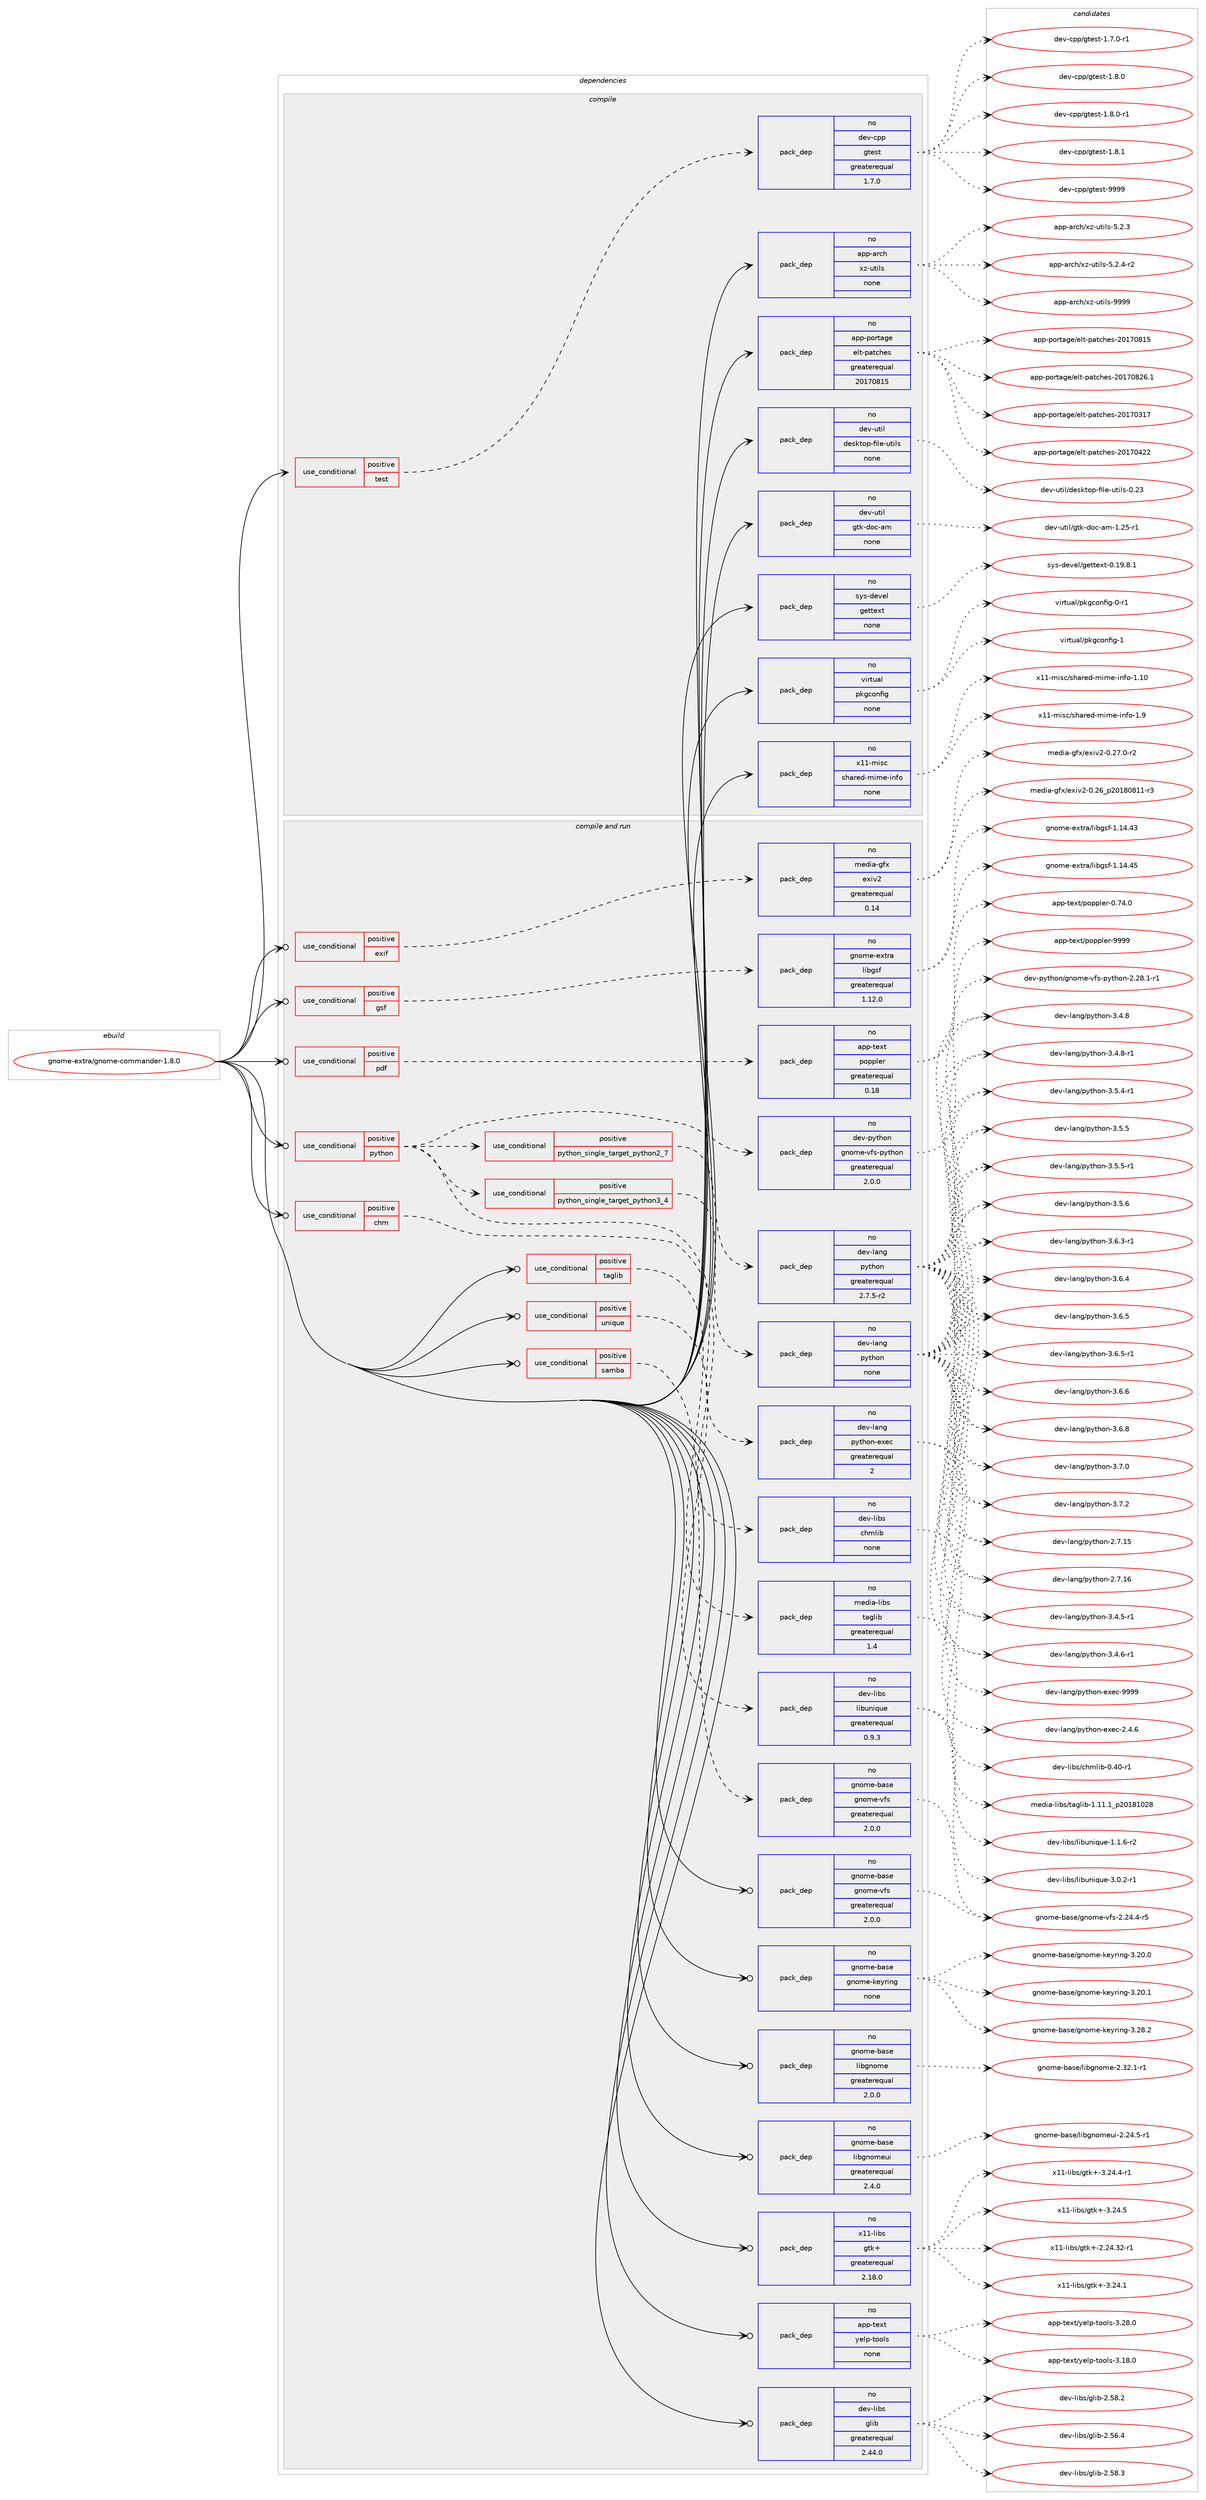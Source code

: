 digraph prolog {

# *************
# Graph options
# *************

newrank=true;
concentrate=true;
compound=true;
graph [rankdir=LR,fontname=Helvetica,fontsize=10,ranksep=1.5];#, ranksep=2.5, nodesep=0.2];
edge  [arrowhead=vee];
node  [fontname=Helvetica,fontsize=10];

# **********
# The ebuild
# **********

subgraph cluster_leftcol {
color=gray;
rank=same;
label=<<i>ebuild</i>>;
id [label="gnome-extra/gnome-commander-1.8.0", color=red, width=4, href="../gnome-extra/gnome-commander-1.8.0.svg"];
}

# ****************
# The dependencies
# ****************

subgraph cluster_midcol {
color=gray;
label=<<i>dependencies</i>>;
subgraph cluster_compile {
fillcolor="#eeeeee";
style=filled;
label=<<i>compile</i>>;
subgraph cond427983 {
dependency1567020 [label=<<TABLE BORDER="0" CELLBORDER="1" CELLSPACING="0" CELLPADDING="4"><TR><TD ROWSPAN="3" CELLPADDING="10">use_conditional</TD></TR><TR><TD>positive</TD></TR><TR><TD>test</TD></TR></TABLE>>, shape=none, color=red];
subgraph pack1114824 {
dependency1567021 [label=<<TABLE BORDER="0" CELLBORDER="1" CELLSPACING="0" CELLPADDING="4" WIDTH="220"><TR><TD ROWSPAN="6" CELLPADDING="30">pack_dep</TD></TR><TR><TD WIDTH="110">no</TD></TR><TR><TD>dev-cpp</TD></TR><TR><TD>gtest</TD></TR><TR><TD>greaterequal</TD></TR><TR><TD>1.7.0</TD></TR></TABLE>>, shape=none, color=blue];
}
dependency1567020:e -> dependency1567021:w [weight=20,style="dashed",arrowhead="vee"];
}
id:e -> dependency1567020:w [weight=20,style="solid",arrowhead="vee"];
subgraph pack1114825 {
dependency1567022 [label=<<TABLE BORDER="0" CELLBORDER="1" CELLSPACING="0" CELLPADDING="4" WIDTH="220"><TR><TD ROWSPAN="6" CELLPADDING="30">pack_dep</TD></TR><TR><TD WIDTH="110">no</TD></TR><TR><TD>app-arch</TD></TR><TR><TD>xz-utils</TD></TR><TR><TD>none</TD></TR><TR><TD></TD></TR></TABLE>>, shape=none, color=blue];
}
id:e -> dependency1567022:w [weight=20,style="solid",arrowhead="vee"];
subgraph pack1114826 {
dependency1567023 [label=<<TABLE BORDER="0" CELLBORDER="1" CELLSPACING="0" CELLPADDING="4" WIDTH="220"><TR><TD ROWSPAN="6" CELLPADDING="30">pack_dep</TD></TR><TR><TD WIDTH="110">no</TD></TR><TR><TD>app-portage</TD></TR><TR><TD>elt-patches</TD></TR><TR><TD>greaterequal</TD></TR><TR><TD>20170815</TD></TR></TABLE>>, shape=none, color=blue];
}
id:e -> dependency1567023:w [weight=20,style="solid",arrowhead="vee"];
subgraph pack1114827 {
dependency1567024 [label=<<TABLE BORDER="0" CELLBORDER="1" CELLSPACING="0" CELLPADDING="4" WIDTH="220"><TR><TD ROWSPAN="6" CELLPADDING="30">pack_dep</TD></TR><TR><TD WIDTH="110">no</TD></TR><TR><TD>dev-util</TD></TR><TR><TD>desktop-file-utils</TD></TR><TR><TD>none</TD></TR><TR><TD></TD></TR></TABLE>>, shape=none, color=blue];
}
id:e -> dependency1567024:w [weight=20,style="solid",arrowhead="vee"];
subgraph pack1114828 {
dependency1567025 [label=<<TABLE BORDER="0" CELLBORDER="1" CELLSPACING="0" CELLPADDING="4" WIDTH="220"><TR><TD ROWSPAN="6" CELLPADDING="30">pack_dep</TD></TR><TR><TD WIDTH="110">no</TD></TR><TR><TD>dev-util</TD></TR><TR><TD>gtk-doc-am</TD></TR><TR><TD>none</TD></TR><TR><TD></TD></TR></TABLE>>, shape=none, color=blue];
}
id:e -> dependency1567025:w [weight=20,style="solid",arrowhead="vee"];
subgraph pack1114829 {
dependency1567026 [label=<<TABLE BORDER="0" CELLBORDER="1" CELLSPACING="0" CELLPADDING="4" WIDTH="220"><TR><TD ROWSPAN="6" CELLPADDING="30">pack_dep</TD></TR><TR><TD WIDTH="110">no</TD></TR><TR><TD>sys-devel</TD></TR><TR><TD>gettext</TD></TR><TR><TD>none</TD></TR><TR><TD></TD></TR></TABLE>>, shape=none, color=blue];
}
id:e -> dependency1567026:w [weight=20,style="solid",arrowhead="vee"];
subgraph pack1114830 {
dependency1567027 [label=<<TABLE BORDER="0" CELLBORDER="1" CELLSPACING="0" CELLPADDING="4" WIDTH="220"><TR><TD ROWSPAN="6" CELLPADDING="30">pack_dep</TD></TR><TR><TD WIDTH="110">no</TD></TR><TR><TD>virtual</TD></TR><TR><TD>pkgconfig</TD></TR><TR><TD>none</TD></TR><TR><TD></TD></TR></TABLE>>, shape=none, color=blue];
}
id:e -> dependency1567027:w [weight=20,style="solid",arrowhead="vee"];
subgraph pack1114831 {
dependency1567028 [label=<<TABLE BORDER="0" CELLBORDER="1" CELLSPACING="0" CELLPADDING="4" WIDTH="220"><TR><TD ROWSPAN="6" CELLPADDING="30">pack_dep</TD></TR><TR><TD WIDTH="110">no</TD></TR><TR><TD>x11-misc</TD></TR><TR><TD>shared-mime-info</TD></TR><TR><TD>none</TD></TR><TR><TD></TD></TR></TABLE>>, shape=none, color=blue];
}
id:e -> dependency1567028:w [weight=20,style="solid",arrowhead="vee"];
}
subgraph cluster_compileandrun {
fillcolor="#eeeeee";
style=filled;
label=<<i>compile and run</i>>;
subgraph cond427984 {
dependency1567029 [label=<<TABLE BORDER="0" CELLBORDER="1" CELLSPACING="0" CELLPADDING="4"><TR><TD ROWSPAN="3" CELLPADDING="10">use_conditional</TD></TR><TR><TD>positive</TD></TR><TR><TD>chm</TD></TR></TABLE>>, shape=none, color=red];
subgraph pack1114832 {
dependency1567030 [label=<<TABLE BORDER="0" CELLBORDER="1" CELLSPACING="0" CELLPADDING="4" WIDTH="220"><TR><TD ROWSPAN="6" CELLPADDING="30">pack_dep</TD></TR><TR><TD WIDTH="110">no</TD></TR><TR><TD>dev-libs</TD></TR><TR><TD>chmlib</TD></TR><TR><TD>none</TD></TR><TR><TD></TD></TR></TABLE>>, shape=none, color=blue];
}
dependency1567029:e -> dependency1567030:w [weight=20,style="dashed",arrowhead="vee"];
}
id:e -> dependency1567029:w [weight=20,style="solid",arrowhead="odotvee"];
subgraph cond427985 {
dependency1567031 [label=<<TABLE BORDER="0" CELLBORDER="1" CELLSPACING="0" CELLPADDING="4"><TR><TD ROWSPAN="3" CELLPADDING="10">use_conditional</TD></TR><TR><TD>positive</TD></TR><TR><TD>exif</TD></TR></TABLE>>, shape=none, color=red];
subgraph pack1114833 {
dependency1567032 [label=<<TABLE BORDER="0" CELLBORDER="1" CELLSPACING="0" CELLPADDING="4" WIDTH="220"><TR><TD ROWSPAN="6" CELLPADDING="30">pack_dep</TD></TR><TR><TD WIDTH="110">no</TD></TR><TR><TD>media-gfx</TD></TR><TR><TD>exiv2</TD></TR><TR><TD>greaterequal</TD></TR><TR><TD>0.14</TD></TR></TABLE>>, shape=none, color=blue];
}
dependency1567031:e -> dependency1567032:w [weight=20,style="dashed",arrowhead="vee"];
}
id:e -> dependency1567031:w [weight=20,style="solid",arrowhead="odotvee"];
subgraph cond427986 {
dependency1567033 [label=<<TABLE BORDER="0" CELLBORDER="1" CELLSPACING="0" CELLPADDING="4"><TR><TD ROWSPAN="3" CELLPADDING="10">use_conditional</TD></TR><TR><TD>positive</TD></TR><TR><TD>gsf</TD></TR></TABLE>>, shape=none, color=red];
subgraph pack1114834 {
dependency1567034 [label=<<TABLE BORDER="0" CELLBORDER="1" CELLSPACING="0" CELLPADDING="4" WIDTH="220"><TR><TD ROWSPAN="6" CELLPADDING="30">pack_dep</TD></TR><TR><TD WIDTH="110">no</TD></TR><TR><TD>gnome-extra</TD></TR><TR><TD>libgsf</TD></TR><TR><TD>greaterequal</TD></TR><TR><TD>1.12.0</TD></TR></TABLE>>, shape=none, color=blue];
}
dependency1567033:e -> dependency1567034:w [weight=20,style="dashed",arrowhead="vee"];
}
id:e -> dependency1567033:w [weight=20,style="solid",arrowhead="odotvee"];
subgraph cond427987 {
dependency1567035 [label=<<TABLE BORDER="0" CELLBORDER="1" CELLSPACING="0" CELLPADDING="4"><TR><TD ROWSPAN="3" CELLPADDING="10">use_conditional</TD></TR><TR><TD>positive</TD></TR><TR><TD>pdf</TD></TR></TABLE>>, shape=none, color=red];
subgraph pack1114835 {
dependency1567036 [label=<<TABLE BORDER="0" CELLBORDER="1" CELLSPACING="0" CELLPADDING="4" WIDTH="220"><TR><TD ROWSPAN="6" CELLPADDING="30">pack_dep</TD></TR><TR><TD WIDTH="110">no</TD></TR><TR><TD>app-text</TD></TR><TR><TD>poppler</TD></TR><TR><TD>greaterequal</TD></TR><TR><TD>0.18</TD></TR></TABLE>>, shape=none, color=blue];
}
dependency1567035:e -> dependency1567036:w [weight=20,style="dashed",arrowhead="vee"];
}
id:e -> dependency1567035:w [weight=20,style="solid",arrowhead="odotvee"];
subgraph cond427988 {
dependency1567037 [label=<<TABLE BORDER="0" CELLBORDER="1" CELLSPACING="0" CELLPADDING="4"><TR><TD ROWSPAN="3" CELLPADDING="10">use_conditional</TD></TR><TR><TD>positive</TD></TR><TR><TD>python</TD></TR></TABLE>>, shape=none, color=red];
subgraph cond427989 {
dependency1567038 [label=<<TABLE BORDER="0" CELLBORDER="1" CELLSPACING="0" CELLPADDING="4"><TR><TD ROWSPAN="3" CELLPADDING="10">use_conditional</TD></TR><TR><TD>positive</TD></TR><TR><TD>python_single_target_python2_7</TD></TR></TABLE>>, shape=none, color=red];
subgraph pack1114836 {
dependency1567039 [label=<<TABLE BORDER="0" CELLBORDER="1" CELLSPACING="0" CELLPADDING="4" WIDTH="220"><TR><TD ROWSPAN="6" CELLPADDING="30">pack_dep</TD></TR><TR><TD WIDTH="110">no</TD></TR><TR><TD>dev-lang</TD></TR><TR><TD>python</TD></TR><TR><TD>greaterequal</TD></TR><TR><TD>2.7.5-r2</TD></TR></TABLE>>, shape=none, color=blue];
}
dependency1567038:e -> dependency1567039:w [weight=20,style="dashed",arrowhead="vee"];
}
dependency1567037:e -> dependency1567038:w [weight=20,style="dashed",arrowhead="vee"];
subgraph cond427990 {
dependency1567040 [label=<<TABLE BORDER="0" CELLBORDER="1" CELLSPACING="0" CELLPADDING="4"><TR><TD ROWSPAN="3" CELLPADDING="10">use_conditional</TD></TR><TR><TD>positive</TD></TR><TR><TD>python_single_target_python3_4</TD></TR></TABLE>>, shape=none, color=red];
subgraph pack1114837 {
dependency1567041 [label=<<TABLE BORDER="0" CELLBORDER="1" CELLSPACING="0" CELLPADDING="4" WIDTH="220"><TR><TD ROWSPAN="6" CELLPADDING="30">pack_dep</TD></TR><TR><TD WIDTH="110">no</TD></TR><TR><TD>dev-lang</TD></TR><TR><TD>python</TD></TR><TR><TD>none</TD></TR><TR><TD></TD></TR></TABLE>>, shape=none, color=blue];
}
dependency1567040:e -> dependency1567041:w [weight=20,style="dashed",arrowhead="vee"];
}
dependency1567037:e -> dependency1567040:w [weight=20,style="dashed",arrowhead="vee"];
subgraph pack1114838 {
dependency1567042 [label=<<TABLE BORDER="0" CELLBORDER="1" CELLSPACING="0" CELLPADDING="4" WIDTH="220"><TR><TD ROWSPAN="6" CELLPADDING="30">pack_dep</TD></TR><TR><TD WIDTH="110">no</TD></TR><TR><TD>dev-lang</TD></TR><TR><TD>python-exec</TD></TR><TR><TD>greaterequal</TD></TR><TR><TD>2</TD></TR></TABLE>>, shape=none, color=blue];
}
dependency1567037:e -> dependency1567042:w [weight=20,style="dashed",arrowhead="vee"];
subgraph pack1114839 {
dependency1567043 [label=<<TABLE BORDER="0" CELLBORDER="1" CELLSPACING="0" CELLPADDING="4" WIDTH="220"><TR><TD ROWSPAN="6" CELLPADDING="30">pack_dep</TD></TR><TR><TD WIDTH="110">no</TD></TR><TR><TD>dev-python</TD></TR><TR><TD>gnome-vfs-python</TD></TR><TR><TD>greaterequal</TD></TR><TR><TD>2.0.0</TD></TR></TABLE>>, shape=none, color=blue];
}
dependency1567037:e -> dependency1567043:w [weight=20,style="dashed",arrowhead="vee"];
}
id:e -> dependency1567037:w [weight=20,style="solid",arrowhead="odotvee"];
subgraph cond427991 {
dependency1567044 [label=<<TABLE BORDER="0" CELLBORDER="1" CELLSPACING="0" CELLPADDING="4"><TR><TD ROWSPAN="3" CELLPADDING="10">use_conditional</TD></TR><TR><TD>positive</TD></TR><TR><TD>samba</TD></TR></TABLE>>, shape=none, color=red];
subgraph pack1114840 {
dependency1567045 [label=<<TABLE BORDER="0" CELLBORDER="1" CELLSPACING="0" CELLPADDING="4" WIDTH="220"><TR><TD ROWSPAN="6" CELLPADDING="30">pack_dep</TD></TR><TR><TD WIDTH="110">no</TD></TR><TR><TD>gnome-base</TD></TR><TR><TD>gnome-vfs</TD></TR><TR><TD>greaterequal</TD></TR><TR><TD>2.0.0</TD></TR></TABLE>>, shape=none, color=blue];
}
dependency1567044:e -> dependency1567045:w [weight=20,style="dashed",arrowhead="vee"];
}
id:e -> dependency1567044:w [weight=20,style="solid",arrowhead="odotvee"];
subgraph cond427992 {
dependency1567046 [label=<<TABLE BORDER="0" CELLBORDER="1" CELLSPACING="0" CELLPADDING="4"><TR><TD ROWSPAN="3" CELLPADDING="10">use_conditional</TD></TR><TR><TD>positive</TD></TR><TR><TD>taglib</TD></TR></TABLE>>, shape=none, color=red];
subgraph pack1114841 {
dependency1567047 [label=<<TABLE BORDER="0" CELLBORDER="1" CELLSPACING="0" CELLPADDING="4" WIDTH="220"><TR><TD ROWSPAN="6" CELLPADDING="30">pack_dep</TD></TR><TR><TD WIDTH="110">no</TD></TR><TR><TD>media-libs</TD></TR><TR><TD>taglib</TD></TR><TR><TD>greaterequal</TD></TR><TR><TD>1.4</TD></TR></TABLE>>, shape=none, color=blue];
}
dependency1567046:e -> dependency1567047:w [weight=20,style="dashed",arrowhead="vee"];
}
id:e -> dependency1567046:w [weight=20,style="solid",arrowhead="odotvee"];
subgraph cond427993 {
dependency1567048 [label=<<TABLE BORDER="0" CELLBORDER="1" CELLSPACING="0" CELLPADDING="4"><TR><TD ROWSPAN="3" CELLPADDING="10">use_conditional</TD></TR><TR><TD>positive</TD></TR><TR><TD>unique</TD></TR></TABLE>>, shape=none, color=red];
subgraph pack1114842 {
dependency1567049 [label=<<TABLE BORDER="0" CELLBORDER="1" CELLSPACING="0" CELLPADDING="4" WIDTH="220"><TR><TD ROWSPAN="6" CELLPADDING="30">pack_dep</TD></TR><TR><TD WIDTH="110">no</TD></TR><TR><TD>dev-libs</TD></TR><TR><TD>libunique</TD></TR><TR><TD>greaterequal</TD></TR><TR><TD>0.9.3</TD></TR></TABLE>>, shape=none, color=blue];
}
dependency1567048:e -> dependency1567049:w [weight=20,style="dashed",arrowhead="vee"];
}
id:e -> dependency1567048:w [weight=20,style="solid",arrowhead="odotvee"];
subgraph pack1114843 {
dependency1567050 [label=<<TABLE BORDER="0" CELLBORDER="1" CELLSPACING="0" CELLPADDING="4" WIDTH="220"><TR><TD ROWSPAN="6" CELLPADDING="30">pack_dep</TD></TR><TR><TD WIDTH="110">no</TD></TR><TR><TD>app-text</TD></TR><TR><TD>yelp-tools</TD></TR><TR><TD>none</TD></TR><TR><TD></TD></TR></TABLE>>, shape=none, color=blue];
}
id:e -> dependency1567050:w [weight=20,style="solid",arrowhead="odotvee"];
subgraph pack1114844 {
dependency1567051 [label=<<TABLE BORDER="0" CELLBORDER="1" CELLSPACING="0" CELLPADDING="4" WIDTH="220"><TR><TD ROWSPAN="6" CELLPADDING="30">pack_dep</TD></TR><TR><TD WIDTH="110">no</TD></TR><TR><TD>dev-libs</TD></TR><TR><TD>glib</TD></TR><TR><TD>greaterequal</TD></TR><TR><TD>2.44.0</TD></TR></TABLE>>, shape=none, color=blue];
}
id:e -> dependency1567051:w [weight=20,style="solid",arrowhead="odotvee"];
subgraph pack1114845 {
dependency1567052 [label=<<TABLE BORDER="0" CELLBORDER="1" CELLSPACING="0" CELLPADDING="4" WIDTH="220"><TR><TD ROWSPAN="6" CELLPADDING="30">pack_dep</TD></TR><TR><TD WIDTH="110">no</TD></TR><TR><TD>gnome-base</TD></TR><TR><TD>gnome-keyring</TD></TR><TR><TD>none</TD></TR><TR><TD></TD></TR></TABLE>>, shape=none, color=blue];
}
id:e -> dependency1567052:w [weight=20,style="solid",arrowhead="odotvee"];
subgraph pack1114846 {
dependency1567053 [label=<<TABLE BORDER="0" CELLBORDER="1" CELLSPACING="0" CELLPADDING="4" WIDTH="220"><TR><TD ROWSPAN="6" CELLPADDING="30">pack_dep</TD></TR><TR><TD WIDTH="110">no</TD></TR><TR><TD>gnome-base</TD></TR><TR><TD>gnome-vfs</TD></TR><TR><TD>greaterequal</TD></TR><TR><TD>2.0.0</TD></TR></TABLE>>, shape=none, color=blue];
}
id:e -> dependency1567053:w [weight=20,style="solid",arrowhead="odotvee"];
subgraph pack1114847 {
dependency1567054 [label=<<TABLE BORDER="0" CELLBORDER="1" CELLSPACING="0" CELLPADDING="4" WIDTH="220"><TR><TD ROWSPAN="6" CELLPADDING="30">pack_dep</TD></TR><TR><TD WIDTH="110">no</TD></TR><TR><TD>gnome-base</TD></TR><TR><TD>libgnome</TD></TR><TR><TD>greaterequal</TD></TR><TR><TD>2.0.0</TD></TR></TABLE>>, shape=none, color=blue];
}
id:e -> dependency1567054:w [weight=20,style="solid",arrowhead="odotvee"];
subgraph pack1114848 {
dependency1567055 [label=<<TABLE BORDER="0" CELLBORDER="1" CELLSPACING="0" CELLPADDING="4" WIDTH="220"><TR><TD ROWSPAN="6" CELLPADDING="30">pack_dep</TD></TR><TR><TD WIDTH="110">no</TD></TR><TR><TD>gnome-base</TD></TR><TR><TD>libgnomeui</TD></TR><TR><TD>greaterequal</TD></TR><TR><TD>2.4.0</TD></TR></TABLE>>, shape=none, color=blue];
}
id:e -> dependency1567055:w [weight=20,style="solid",arrowhead="odotvee"];
subgraph pack1114849 {
dependency1567056 [label=<<TABLE BORDER="0" CELLBORDER="1" CELLSPACING="0" CELLPADDING="4" WIDTH="220"><TR><TD ROWSPAN="6" CELLPADDING="30">pack_dep</TD></TR><TR><TD WIDTH="110">no</TD></TR><TR><TD>x11-libs</TD></TR><TR><TD>gtk+</TD></TR><TR><TD>greaterequal</TD></TR><TR><TD>2.18.0</TD></TR></TABLE>>, shape=none, color=blue];
}
id:e -> dependency1567056:w [weight=20,style="solid",arrowhead="odotvee"];
}
subgraph cluster_run {
fillcolor="#eeeeee";
style=filled;
label=<<i>run</i>>;
}
}

# **************
# The candidates
# **************

subgraph cluster_choices {
rank=same;
color=gray;
label=<<i>candidates</i>>;

subgraph choice1114824 {
color=black;
nodesep=1;
choice1001011184599112112471031161011151164549465546484511449 [label="dev-cpp/gtest-1.7.0-r1", color=red, width=4,href="../dev-cpp/gtest-1.7.0-r1.svg"];
choice100101118459911211247103116101115116454946564648 [label="dev-cpp/gtest-1.8.0", color=red, width=4,href="../dev-cpp/gtest-1.8.0.svg"];
choice1001011184599112112471031161011151164549465646484511449 [label="dev-cpp/gtest-1.8.0-r1", color=red, width=4,href="../dev-cpp/gtest-1.8.0-r1.svg"];
choice100101118459911211247103116101115116454946564649 [label="dev-cpp/gtest-1.8.1", color=red, width=4,href="../dev-cpp/gtest-1.8.1.svg"];
choice1001011184599112112471031161011151164557575757 [label="dev-cpp/gtest-9999", color=red, width=4,href="../dev-cpp/gtest-9999.svg"];
dependency1567021:e -> choice1001011184599112112471031161011151164549465546484511449:w [style=dotted,weight="100"];
dependency1567021:e -> choice100101118459911211247103116101115116454946564648:w [style=dotted,weight="100"];
dependency1567021:e -> choice1001011184599112112471031161011151164549465646484511449:w [style=dotted,weight="100"];
dependency1567021:e -> choice100101118459911211247103116101115116454946564649:w [style=dotted,weight="100"];
dependency1567021:e -> choice1001011184599112112471031161011151164557575757:w [style=dotted,weight="100"];
}
subgraph choice1114825 {
color=black;
nodesep=1;
choice971121124597114991044712012245117116105108115455346504651 [label="app-arch/xz-utils-5.2.3", color=red, width=4,href="../app-arch/xz-utils-5.2.3.svg"];
choice9711211245971149910447120122451171161051081154553465046524511450 [label="app-arch/xz-utils-5.2.4-r2", color=red, width=4,href="../app-arch/xz-utils-5.2.4-r2.svg"];
choice9711211245971149910447120122451171161051081154557575757 [label="app-arch/xz-utils-9999", color=red, width=4,href="../app-arch/xz-utils-9999.svg"];
dependency1567022:e -> choice971121124597114991044712012245117116105108115455346504651:w [style=dotted,weight="100"];
dependency1567022:e -> choice9711211245971149910447120122451171161051081154553465046524511450:w [style=dotted,weight="100"];
dependency1567022:e -> choice9711211245971149910447120122451171161051081154557575757:w [style=dotted,weight="100"];
}
subgraph choice1114826 {
color=black;
nodesep=1;
choice97112112451121111141169710310147101108116451129711699104101115455048495548514955 [label="app-portage/elt-patches-20170317", color=red, width=4,href="../app-portage/elt-patches-20170317.svg"];
choice97112112451121111141169710310147101108116451129711699104101115455048495548525050 [label="app-portage/elt-patches-20170422", color=red, width=4,href="../app-portage/elt-patches-20170422.svg"];
choice97112112451121111141169710310147101108116451129711699104101115455048495548564953 [label="app-portage/elt-patches-20170815", color=red, width=4,href="../app-portage/elt-patches-20170815.svg"];
choice971121124511211111411697103101471011081164511297116991041011154550484955485650544649 [label="app-portage/elt-patches-20170826.1", color=red, width=4,href="../app-portage/elt-patches-20170826.1.svg"];
dependency1567023:e -> choice97112112451121111141169710310147101108116451129711699104101115455048495548514955:w [style=dotted,weight="100"];
dependency1567023:e -> choice97112112451121111141169710310147101108116451129711699104101115455048495548525050:w [style=dotted,weight="100"];
dependency1567023:e -> choice97112112451121111141169710310147101108116451129711699104101115455048495548564953:w [style=dotted,weight="100"];
dependency1567023:e -> choice971121124511211111411697103101471011081164511297116991041011154550484955485650544649:w [style=dotted,weight="100"];
}
subgraph choice1114827 {
color=black;
nodesep=1;
choice100101118451171161051084710010111510711611111245102105108101451171161051081154548465051 [label="dev-util/desktop-file-utils-0.23", color=red, width=4,href="../dev-util/desktop-file-utils-0.23.svg"];
dependency1567024:e -> choice100101118451171161051084710010111510711611111245102105108101451171161051081154548465051:w [style=dotted,weight="100"];
}
subgraph choice1114828 {
color=black;
nodesep=1;
choice10010111845117116105108471031161074510011199459710945494650534511449 [label="dev-util/gtk-doc-am-1.25-r1", color=red, width=4,href="../dev-util/gtk-doc-am-1.25-r1.svg"];
dependency1567025:e -> choice10010111845117116105108471031161074510011199459710945494650534511449:w [style=dotted,weight="100"];
}
subgraph choice1114829 {
color=black;
nodesep=1;
choice1151211154510010111810110847103101116116101120116454846495746564649 [label="sys-devel/gettext-0.19.8.1", color=red, width=4,href="../sys-devel/gettext-0.19.8.1.svg"];
dependency1567026:e -> choice1151211154510010111810110847103101116116101120116454846495746564649:w [style=dotted,weight="100"];
}
subgraph choice1114830 {
color=black;
nodesep=1;
choice11810511411611797108471121071039911111010210510345484511449 [label="virtual/pkgconfig-0-r1", color=red, width=4,href="../virtual/pkgconfig-0-r1.svg"];
choice1181051141161179710847112107103991111101021051034549 [label="virtual/pkgconfig-1", color=red, width=4,href="../virtual/pkgconfig-1.svg"];
dependency1567027:e -> choice11810511411611797108471121071039911111010210510345484511449:w [style=dotted,weight="100"];
dependency1567027:e -> choice1181051141161179710847112107103991111101021051034549:w [style=dotted,weight="100"];
}
subgraph choice1114831 {
color=black;
nodesep=1;
choice12049494510910511599471151049711410110045109105109101451051101021114549464948 [label="x11-misc/shared-mime-info-1.10", color=red, width=4,href="../x11-misc/shared-mime-info-1.10.svg"];
choice120494945109105115994711510497114101100451091051091014510511010211145494657 [label="x11-misc/shared-mime-info-1.9", color=red, width=4,href="../x11-misc/shared-mime-info-1.9.svg"];
dependency1567028:e -> choice12049494510910511599471151049711410110045109105109101451051101021114549464948:w [style=dotted,weight="100"];
dependency1567028:e -> choice120494945109105115994711510497114101100451091051091014510511010211145494657:w [style=dotted,weight="100"];
}
subgraph choice1114832 {
color=black;
nodesep=1;
choice100101118451081059811547991041091081059845484652484511449 [label="dev-libs/chmlib-0.40-r1", color=red, width=4,href="../dev-libs/chmlib-0.40-r1.svg"];
dependency1567030:e -> choice100101118451081059811547991041091081059845484652484511449:w [style=dotted,weight="100"];
}
subgraph choice1114833 {
color=black;
nodesep=1;
choice1091011001059745103102120471011201051185045484650549511250484956485649494511451 [label="media-gfx/exiv2-0.26_p20180811-r3", color=red, width=4,href="../media-gfx/exiv2-0.26_p20180811-r3.svg"];
choice10910110010597451031021204710112010511850454846505546484511450 [label="media-gfx/exiv2-0.27.0-r2", color=red, width=4,href="../media-gfx/exiv2-0.27.0-r2.svg"];
dependency1567032:e -> choice1091011001059745103102120471011201051185045484650549511250484956485649494511451:w [style=dotted,weight="100"];
dependency1567032:e -> choice10910110010597451031021204710112010511850454846505546484511450:w [style=dotted,weight="100"];
}
subgraph choice1114834 {
color=black;
nodesep=1;
choice103110111109101451011201161149747108105981031151024549464952465251 [label="gnome-extra/libgsf-1.14.43", color=red, width=4,href="../gnome-extra/libgsf-1.14.43.svg"];
choice103110111109101451011201161149747108105981031151024549464952465253 [label="gnome-extra/libgsf-1.14.45", color=red, width=4,href="../gnome-extra/libgsf-1.14.45.svg"];
dependency1567034:e -> choice103110111109101451011201161149747108105981031151024549464952465251:w [style=dotted,weight="100"];
dependency1567034:e -> choice103110111109101451011201161149747108105981031151024549464952465253:w [style=dotted,weight="100"];
}
subgraph choice1114835 {
color=black;
nodesep=1;
choice97112112451161011201164711211111211210810111445484655524648 [label="app-text/poppler-0.74.0", color=red, width=4,href="../app-text/poppler-0.74.0.svg"];
choice9711211245116101120116471121111121121081011144557575757 [label="app-text/poppler-9999", color=red, width=4,href="../app-text/poppler-9999.svg"];
dependency1567036:e -> choice97112112451161011201164711211111211210810111445484655524648:w [style=dotted,weight="100"];
dependency1567036:e -> choice9711211245116101120116471121111121121081011144557575757:w [style=dotted,weight="100"];
}
subgraph choice1114836 {
color=black;
nodesep=1;
choice10010111845108971101034711212111610411111045504655464953 [label="dev-lang/python-2.7.15", color=red, width=4,href="../dev-lang/python-2.7.15.svg"];
choice10010111845108971101034711212111610411111045504655464954 [label="dev-lang/python-2.7.16", color=red, width=4,href="../dev-lang/python-2.7.16.svg"];
choice1001011184510897110103471121211161041111104551465246534511449 [label="dev-lang/python-3.4.5-r1", color=red, width=4,href="../dev-lang/python-3.4.5-r1.svg"];
choice1001011184510897110103471121211161041111104551465246544511449 [label="dev-lang/python-3.4.6-r1", color=red, width=4,href="../dev-lang/python-3.4.6-r1.svg"];
choice100101118451089711010347112121116104111110455146524656 [label="dev-lang/python-3.4.8", color=red, width=4,href="../dev-lang/python-3.4.8.svg"];
choice1001011184510897110103471121211161041111104551465246564511449 [label="dev-lang/python-3.4.8-r1", color=red, width=4,href="../dev-lang/python-3.4.8-r1.svg"];
choice1001011184510897110103471121211161041111104551465346524511449 [label="dev-lang/python-3.5.4-r1", color=red, width=4,href="../dev-lang/python-3.5.4-r1.svg"];
choice100101118451089711010347112121116104111110455146534653 [label="dev-lang/python-3.5.5", color=red, width=4,href="../dev-lang/python-3.5.5.svg"];
choice1001011184510897110103471121211161041111104551465346534511449 [label="dev-lang/python-3.5.5-r1", color=red, width=4,href="../dev-lang/python-3.5.5-r1.svg"];
choice100101118451089711010347112121116104111110455146534654 [label="dev-lang/python-3.5.6", color=red, width=4,href="../dev-lang/python-3.5.6.svg"];
choice1001011184510897110103471121211161041111104551465446514511449 [label="dev-lang/python-3.6.3-r1", color=red, width=4,href="../dev-lang/python-3.6.3-r1.svg"];
choice100101118451089711010347112121116104111110455146544652 [label="dev-lang/python-3.6.4", color=red, width=4,href="../dev-lang/python-3.6.4.svg"];
choice100101118451089711010347112121116104111110455146544653 [label="dev-lang/python-3.6.5", color=red, width=4,href="../dev-lang/python-3.6.5.svg"];
choice1001011184510897110103471121211161041111104551465446534511449 [label="dev-lang/python-3.6.5-r1", color=red, width=4,href="../dev-lang/python-3.6.5-r1.svg"];
choice100101118451089711010347112121116104111110455146544654 [label="dev-lang/python-3.6.6", color=red, width=4,href="../dev-lang/python-3.6.6.svg"];
choice100101118451089711010347112121116104111110455146544656 [label="dev-lang/python-3.6.8", color=red, width=4,href="../dev-lang/python-3.6.8.svg"];
choice100101118451089711010347112121116104111110455146554648 [label="dev-lang/python-3.7.0", color=red, width=4,href="../dev-lang/python-3.7.0.svg"];
choice100101118451089711010347112121116104111110455146554650 [label="dev-lang/python-3.7.2", color=red, width=4,href="../dev-lang/python-3.7.2.svg"];
dependency1567039:e -> choice10010111845108971101034711212111610411111045504655464953:w [style=dotted,weight="100"];
dependency1567039:e -> choice10010111845108971101034711212111610411111045504655464954:w [style=dotted,weight="100"];
dependency1567039:e -> choice1001011184510897110103471121211161041111104551465246534511449:w [style=dotted,weight="100"];
dependency1567039:e -> choice1001011184510897110103471121211161041111104551465246544511449:w [style=dotted,weight="100"];
dependency1567039:e -> choice100101118451089711010347112121116104111110455146524656:w [style=dotted,weight="100"];
dependency1567039:e -> choice1001011184510897110103471121211161041111104551465246564511449:w [style=dotted,weight="100"];
dependency1567039:e -> choice1001011184510897110103471121211161041111104551465346524511449:w [style=dotted,weight="100"];
dependency1567039:e -> choice100101118451089711010347112121116104111110455146534653:w [style=dotted,weight="100"];
dependency1567039:e -> choice1001011184510897110103471121211161041111104551465346534511449:w [style=dotted,weight="100"];
dependency1567039:e -> choice100101118451089711010347112121116104111110455146534654:w [style=dotted,weight="100"];
dependency1567039:e -> choice1001011184510897110103471121211161041111104551465446514511449:w [style=dotted,weight="100"];
dependency1567039:e -> choice100101118451089711010347112121116104111110455146544652:w [style=dotted,weight="100"];
dependency1567039:e -> choice100101118451089711010347112121116104111110455146544653:w [style=dotted,weight="100"];
dependency1567039:e -> choice1001011184510897110103471121211161041111104551465446534511449:w [style=dotted,weight="100"];
dependency1567039:e -> choice100101118451089711010347112121116104111110455146544654:w [style=dotted,weight="100"];
dependency1567039:e -> choice100101118451089711010347112121116104111110455146544656:w [style=dotted,weight="100"];
dependency1567039:e -> choice100101118451089711010347112121116104111110455146554648:w [style=dotted,weight="100"];
dependency1567039:e -> choice100101118451089711010347112121116104111110455146554650:w [style=dotted,weight="100"];
}
subgraph choice1114837 {
color=black;
nodesep=1;
choice10010111845108971101034711212111610411111045504655464953 [label="dev-lang/python-2.7.15", color=red, width=4,href="../dev-lang/python-2.7.15.svg"];
choice10010111845108971101034711212111610411111045504655464954 [label="dev-lang/python-2.7.16", color=red, width=4,href="../dev-lang/python-2.7.16.svg"];
choice1001011184510897110103471121211161041111104551465246534511449 [label="dev-lang/python-3.4.5-r1", color=red, width=4,href="../dev-lang/python-3.4.5-r1.svg"];
choice1001011184510897110103471121211161041111104551465246544511449 [label="dev-lang/python-3.4.6-r1", color=red, width=4,href="../dev-lang/python-3.4.6-r1.svg"];
choice100101118451089711010347112121116104111110455146524656 [label="dev-lang/python-3.4.8", color=red, width=4,href="../dev-lang/python-3.4.8.svg"];
choice1001011184510897110103471121211161041111104551465246564511449 [label="dev-lang/python-3.4.8-r1", color=red, width=4,href="../dev-lang/python-3.4.8-r1.svg"];
choice1001011184510897110103471121211161041111104551465346524511449 [label="dev-lang/python-3.5.4-r1", color=red, width=4,href="../dev-lang/python-3.5.4-r1.svg"];
choice100101118451089711010347112121116104111110455146534653 [label="dev-lang/python-3.5.5", color=red, width=4,href="../dev-lang/python-3.5.5.svg"];
choice1001011184510897110103471121211161041111104551465346534511449 [label="dev-lang/python-3.5.5-r1", color=red, width=4,href="../dev-lang/python-3.5.5-r1.svg"];
choice100101118451089711010347112121116104111110455146534654 [label="dev-lang/python-3.5.6", color=red, width=4,href="../dev-lang/python-3.5.6.svg"];
choice1001011184510897110103471121211161041111104551465446514511449 [label="dev-lang/python-3.6.3-r1", color=red, width=4,href="../dev-lang/python-3.6.3-r1.svg"];
choice100101118451089711010347112121116104111110455146544652 [label="dev-lang/python-3.6.4", color=red, width=4,href="../dev-lang/python-3.6.4.svg"];
choice100101118451089711010347112121116104111110455146544653 [label="dev-lang/python-3.6.5", color=red, width=4,href="../dev-lang/python-3.6.5.svg"];
choice1001011184510897110103471121211161041111104551465446534511449 [label="dev-lang/python-3.6.5-r1", color=red, width=4,href="../dev-lang/python-3.6.5-r1.svg"];
choice100101118451089711010347112121116104111110455146544654 [label="dev-lang/python-3.6.6", color=red, width=4,href="../dev-lang/python-3.6.6.svg"];
choice100101118451089711010347112121116104111110455146544656 [label="dev-lang/python-3.6.8", color=red, width=4,href="../dev-lang/python-3.6.8.svg"];
choice100101118451089711010347112121116104111110455146554648 [label="dev-lang/python-3.7.0", color=red, width=4,href="../dev-lang/python-3.7.0.svg"];
choice100101118451089711010347112121116104111110455146554650 [label="dev-lang/python-3.7.2", color=red, width=4,href="../dev-lang/python-3.7.2.svg"];
dependency1567041:e -> choice10010111845108971101034711212111610411111045504655464953:w [style=dotted,weight="100"];
dependency1567041:e -> choice10010111845108971101034711212111610411111045504655464954:w [style=dotted,weight="100"];
dependency1567041:e -> choice1001011184510897110103471121211161041111104551465246534511449:w [style=dotted,weight="100"];
dependency1567041:e -> choice1001011184510897110103471121211161041111104551465246544511449:w [style=dotted,weight="100"];
dependency1567041:e -> choice100101118451089711010347112121116104111110455146524656:w [style=dotted,weight="100"];
dependency1567041:e -> choice1001011184510897110103471121211161041111104551465246564511449:w [style=dotted,weight="100"];
dependency1567041:e -> choice1001011184510897110103471121211161041111104551465346524511449:w [style=dotted,weight="100"];
dependency1567041:e -> choice100101118451089711010347112121116104111110455146534653:w [style=dotted,weight="100"];
dependency1567041:e -> choice1001011184510897110103471121211161041111104551465346534511449:w [style=dotted,weight="100"];
dependency1567041:e -> choice100101118451089711010347112121116104111110455146534654:w [style=dotted,weight="100"];
dependency1567041:e -> choice1001011184510897110103471121211161041111104551465446514511449:w [style=dotted,weight="100"];
dependency1567041:e -> choice100101118451089711010347112121116104111110455146544652:w [style=dotted,weight="100"];
dependency1567041:e -> choice100101118451089711010347112121116104111110455146544653:w [style=dotted,weight="100"];
dependency1567041:e -> choice1001011184510897110103471121211161041111104551465446534511449:w [style=dotted,weight="100"];
dependency1567041:e -> choice100101118451089711010347112121116104111110455146544654:w [style=dotted,weight="100"];
dependency1567041:e -> choice100101118451089711010347112121116104111110455146544656:w [style=dotted,weight="100"];
dependency1567041:e -> choice100101118451089711010347112121116104111110455146554648:w [style=dotted,weight="100"];
dependency1567041:e -> choice100101118451089711010347112121116104111110455146554650:w [style=dotted,weight="100"];
}
subgraph choice1114838 {
color=black;
nodesep=1;
choice1001011184510897110103471121211161041111104510112010199455046524654 [label="dev-lang/python-exec-2.4.6", color=red, width=4,href="../dev-lang/python-exec-2.4.6.svg"];
choice10010111845108971101034711212111610411111045101120101994557575757 [label="dev-lang/python-exec-9999", color=red, width=4,href="../dev-lang/python-exec-9999.svg"];
dependency1567042:e -> choice1001011184510897110103471121211161041111104510112010199455046524654:w [style=dotted,weight="100"];
dependency1567042:e -> choice10010111845108971101034711212111610411111045101120101994557575757:w [style=dotted,weight="100"];
}
subgraph choice1114839 {
color=black;
nodesep=1;
choice10010111845112121116104111110471031101111091014511810211545112121116104111110455046505646494511449 [label="dev-python/gnome-vfs-python-2.28.1-r1", color=red, width=4,href="../dev-python/gnome-vfs-python-2.28.1-r1.svg"];
dependency1567043:e -> choice10010111845112121116104111110471031101111091014511810211545112121116104111110455046505646494511449:w [style=dotted,weight="100"];
}
subgraph choice1114840 {
color=black;
nodesep=1;
choice1031101111091014598971151014710311011110910145118102115455046505246524511453 [label="gnome-base/gnome-vfs-2.24.4-r5", color=red, width=4,href="../gnome-base/gnome-vfs-2.24.4-r5.svg"];
dependency1567045:e -> choice1031101111091014598971151014710311011110910145118102115455046505246524511453:w [style=dotted,weight="100"];
}
subgraph choice1114841 {
color=black;
nodesep=1;
choice10910110010597451081059811547116971031081059845494649494649951125048495649485056 [label="media-libs/taglib-1.11.1_p20181028", color=red, width=4,href="../media-libs/taglib-1.11.1_p20181028.svg"];
dependency1567047:e -> choice10910110010597451081059811547116971031081059845494649494649951125048495649485056:w [style=dotted,weight="100"];
}
subgraph choice1114842 {
color=black;
nodesep=1;
choice100101118451081059811547108105981171101051131171014549464946544511450 [label="dev-libs/libunique-1.1.6-r2", color=red, width=4,href="../dev-libs/libunique-1.1.6-r2.svg"];
choice100101118451081059811547108105981171101051131171014551464846504511449 [label="dev-libs/libunique-3.0.2-r1", color=red, width=4,href="../dev-libs/libunique-3.0.2-r1.svg"];
dependency1567049:e -> choice100101118451081059811547108105981171101051131171014549464946544511450:w [style=dotted,weight="100"];
dependency1567049:e -> choice100101118451081059811547108105981171101051131171014551464846504511449:w [style=dotted,weight="100"];
}
subgraph choice1114843 {
color=black;
nodesep=1;
choice9711211245116101120116471211011081124511611111110811545514649564648 [label="app-text/yelp-tools-3.18.0", color=red, width=4,href="../app-text/yelp-tools-3.18.0.svg"];
choice9711211245116101120116471211011081124511611111110811545514650564648 [label="app-text/yelp-tools-3.28.0", color=red, width=4,href="../app-text/yelp-tools-3.28.0.svg"];
dependency1567050:e -> choice9711211245116101120116471211011081124511611111110811545514649564648:w [style=dotted,weight="100"];
dependency1567050:e -> choice9711211245116101120116471211011081124511611111110811545514650564648:w [style=dotted,weight="100"];
}
subgraph choice1114844 {
color=black;
nodesep=1;
choice1001011184510810598115471031081059845504653544652 [label="dev-libs/glib-2.56.4", color=red, width=4,href="../dev-libs/glib-2.56.4.svg"];
choice1001011184510810598115471031081059845504653564650 [label="dev-libs/glib-2.58.2", color=red, width=4,href="../dev-libs/glib-2.58.2.svg"];
choice1001011184510810598115471031081059845504653564651 [label="dev-libs/glib-2.58.3", color=red, width=4,href="../dev-libs/glib-2.58.3.svg"];
dependency1567051:e -> choice1001011184510810598115471031081059845504653544652:w [style=dotted,weight="100"];
dependency1567051:e -> choice1001011184510810598115471031081059845504653564650:w [style=dotted,weight="100"];
dependency1567051:e -> choice1001011184510810598115471031081059845504653564651:w [style=dotted,weight="100"];
}
subgraph choice1114845 {
color=black;
nodesep=1;
choice103110111109101459897115101471031101111091014510710112111410511010345514650484648 [label="gnome-base/gnome-keyring-3.20.0", color=red, width=4,href="../gnome-base/gnome-keyring-3.20.0.svg"];
choice103110111109101459897115101471031101111091014510710112111410511010345514650484649 [label="gnome-base/gnome-keyring-3.20.1", color=red, width=4,href="../gnome-base/gnome-keyring-3.20.1.svg"];
choice103110111109101459897115101471031101111091014510710112111410511010345514650564650 [label="gnome-base/gnome-keyring-3.28.2", color=red, width=4,href="../gnome-base/gnome-keyring-3.28.2.svg"];
dependency1567052:e -> choice103110111109101459897115101471031101111091014510710112111410511010345514650484648:w [style=dotted,weight="100"];
dependency1567052:e -> choice103110111109101459897115101471031101111091014510710112111410511010345514650484649:w [style=dotted,weight="100"];
dependency1567052:e -> choice103110111109101459897115101471031101111091014510710112111410511010345514650564650:w [style=dotted,weight="100"];
}
subgraph choice1114846 {
color=black;
nodesep=1;
choice1031101111091014598971151014710311011110910145118102115455046505246524511453 [label="gnome-base/gnome-vfs-2.24.4-r5", color=red, width=4,href="../gnome-base/gnome-vfs-2.24.4-r5.svg"];
dependency1567053:e -> choice1031101111091014598971151014710311011110910145118102115455046505246524511453:w [style=dotted,weight="100"];
}
subgraph choice1114847 {
color=black;
nodesep=1;
choice1031101111091014598971151014710810598103110111109101455046515046494511449 [label="gnome-base/libgnome-2.32.1-r1", color=red, width=4,href="../gnome-base/libgnome-2.32.1-r1.svg"];
dependency1567054:e -> choice1031101111091014598971151014710810598103110111109101455046515046494511449:w [style=dotted,weight="100"];
}
subgraph choice1114848 {
color=black;
nodesep=1;
choice1031101111091014598971151014710810598103110111109101117105455046505246534511449 [label="gnome-base/libgnomeui-2.24.5-r1", color=red, width=4,href="../gnome-base/libgnomeui-2.24.5-r1.svg"];
dependency1567055:e -> choice1031101111091014598971151014710810598103110111109101117105455046505246534511449:w [style=dotted,weight="100"];
}
subgraph choice1114849 {
color=black;
nodesep=1;
choice12049494510810598115471031161074345504650524651504511449 [label="x11-libs/gtk+-2.24.32-r1", color=red, width=4,href="../x11-libs/gtk+-2.24.32-r1.svg"];
choice12049494510810598115471031161074345514650524649 [label="x11-libs/gtk+-3.24.1", color=red, width=4,href="../x11-libs/gtk+-3.24.1.svg"];
choice120494945108105981154710311610743455146505246524511449 [label="x11-libs/gtk+-3.24.4-r1", color=red, width=4,href="../x11-libs/gtk+-3.24.4-r1.svg"];
choice12049494510810598115471031161074345514650524653 [label="x11-libs/gtk+-3.24.5", color=red, width=4,href="../x11-libs/gtk+-3.24.5.svg"];
dependency1567056:e -> choice12049494510810598115471031161074345504650524651504511449:w [style=dotted,weight="100"];
dependency1567056:e -> choice12049494510810598115471031161074345514650524649:w [style=dotted,weight="100"];
dependency1567056:e -> choice120494945108105981154710311610743455146505246524511449:w [style=dotted,weight="100"];
dependency1567056:e -> choice12049494510810598115471031161074345514650524653:w [style=dotted,weight="100"];
}
}

}
